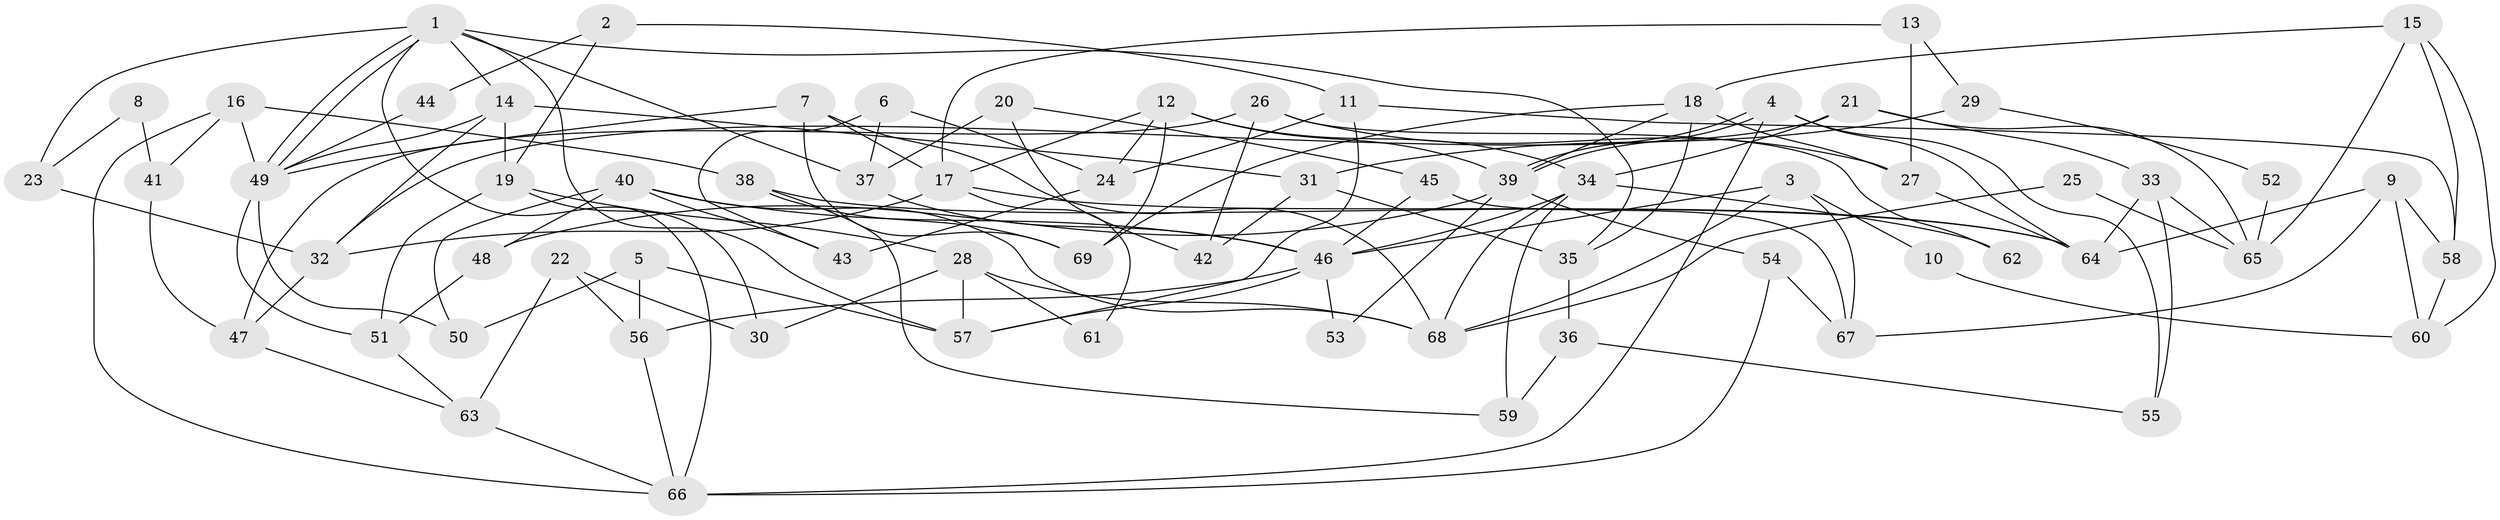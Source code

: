 // Generated by graph-tools (version 1.1) at 2025/26/03/09/25 03:26:15]
// undirected, 69 vertices, 138 edges
graph export_dot {
graph [start="1"]
  node [color=gray90,style=filled];
  1;
  2;
  3;
  4;
  5;
  6;
  7;
  8;
  9;
  10;
  11;
  12;
  13;
  14;
  15;
  16;
  17;
  18;
  19;
  20;
  21;
  22;
  23;
  24;
  25;
  26;
  27;
  28;
  29;
  30;
  31;
  32;
  33;
  34;
  35;
  36;
  37;
  38;
  39;
  40;
  41;
  42;
  43;
  44;
  45;
  46;
  47;
  48;
  49;
  50;
  51;
  52;
  53;
  54;
  55;
  56;
  57;
  58;
  59;
  60;
  61;
  62;
  63;
  64;
  65;
  66;
  67;
  68;
  69;
  1 -- 66;
  1 -- 49;
  1 -- 49;
  1 -- 14;
  1 -- 23;
  1 -- 35;
  1 -- 37;
  1 -- 57;
  2 -- 11;
  2 -- 19;
  2 -- 44;
  3 -- 46;
  3 -- 68;
  3 -- 10;
  3 -- 67;
  4 -- 39;
  4 -- 39;
  4 -- 66;
  4 -- 55;
  4 -- 64;
  5 -- 57;
  5 -- 56;
  5 -- 50;
  6 -- 24;
  6 -- 37;
  6 -- 43;
  7 -- 69;
  7 -- 49;
  7 -- 17;
  7 -- 68;
  8 -- 23;
  8 -- 41;
  9 -- 67;
  9 -- 58;
  9 -- 60;
  9 -- 64;
  10 -- 60;
  11 -- 57;
  11 -- 24;
  11 -- 58;
  12 -- 17;
  12 -- 34;
  12 -- 24;
  12 -- 39;
  12 -- 69;
  13 -- 17;
  13 -- 27;
  13 -- 29;
  14 -- 49;
  14 -- 19;
  14 -- 31;
  14 -- 32;
  15 -- 65;
  15 -- 60;
  15 -- 18;
  15 -- 58;
  16 -- 38;
  16 -- 49;
  16 -- 41;
  16 -- 66;
  17 -- 64;
  17 -- 32;
  17 -- 61;
  18 -- 39;
  18 -- 27;
  18 -- 35;
  18 -- 69;
  19 -- 28;
  19 -- 30;
  19 -- 51;
  20 -- 42;
  20 -- 45;
  20 -- 37;
  21 -- 32;
  21 -- 33;
  21 -- 34;
  21 -- 65;
  22 -- 30;
  22 -- 63;
  22 -- 56;
  23 -- 32;
  24 -- 43;
  25 -- 68;
  25 -- 65;
  26 -- 47;
  26 -- 27;
  26 -- 42;
  26 -- 62;
  27 -- 64;
  28 -- 57;
  28 -- 68;
  28 -- 30;
  28 -- 61;
  29 -- 31;
  29 -- 52;
  31 -- 35;
  31 -- 42;
  32 -- 47;
  33 -- 55;
  33 -- 64;
  33 -- 65;
  34 -- 46;
  34 -- 59;
  34 -- 62;
  34 -- 68;
  35 -- 36;
  36 -- 59;
  36 -- 55;
  37 -- 46;
  38 -- 64;
  38 -- 69;
  38 -- 59;
  39 -- 48;
  39 -- 53;
  39 -- 54;
  40 -- 68;
  40 -- 48;
  40 -- 43;
  40 -- 46;
  40 -- 50;
  41 -- 47;
  44 -- 49;
  45 -- 67;
  45 -- 46;
  46 -- 53;
  46 -- 56;
  46 -- 57;
  47 -- 63;
  48 -- 51;
  49 -- 50;
  49 -- 51;
  51 -- 63;
  52 -- 65;
  54 -- 66;
  54 -- 67;
  56 -- 66;
  58 -- 60;
  63 -- 66;
}
